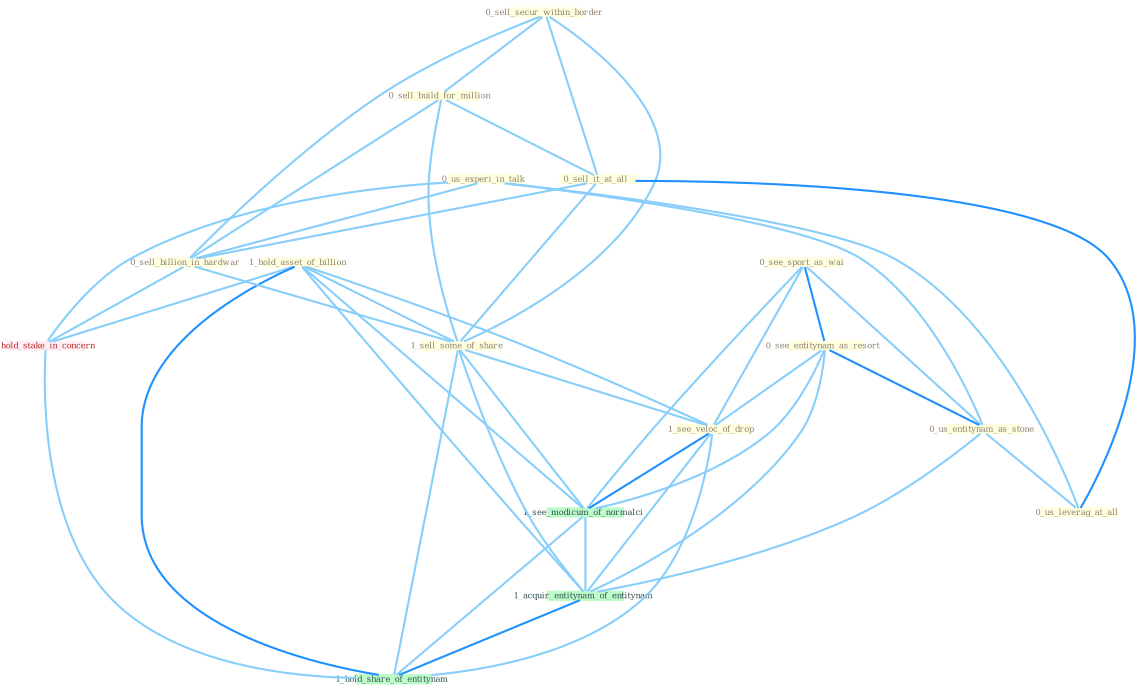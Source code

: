 Graph G{ 
    node
    [shape=polygon,style=filled,width=.5,height=.06,color="#BDFCC9",fixedsize=true,fontsize=4,
    fontcolor="#2f4f4f"];
    {node
    [color="#ffffe0", fontcolor="#8b7d6b"] "0_us_experi_in_talk " "0_sell_secur_within_border " "0_see_sport_as_wai " "0_sell_build_for_million " "0_sell_it_at_all " "1_hold_asset_of_billion " "0_sell_billion_in_hardwar " "1_sell_some_of_share " "0_see_entitynam_as_resort " "1_see_veloc_of_drop " "0_us_entitynam_as_stone " "0_us_leverag_at_all "}
{node [color="#fff0f5", fontcolor="#b22222"] "1_hold_stake_in_concern "}
edge [color="#B0E2FF"];

	"0_us_experi_in_talk " -- "0_sell_billion_in_hardwar " [w="1", color="#87cefa" ];
	"0_us_experi_in_talk " -- "0_us_entitynam_as_stone " [w="1", color="#87cefa" ];
	"0_us_experi_in_talk " -- "0_us_leverag_at_all " [w="1", color="#87cefa" ];
	"0_us_experi_in_talk " -- "1_hold_stake_in_concern " [w="1", color="#87cefa" ];
	"0_sell_secur_within_border " -- "0_sell_build_for_million " [w="1", color="#87cefa" ];
	"0_sell_secur_within_border " -- "0_sell_it_at_all " [w="1", color="#87cefa" ];
	"0_sell_secur_within_border " -- "0_sell_billion_in_hardwar " [w="1", color="#87cefa" ];
	"0_sell_secur_within_border " -- "1_sell_some_of_share " [w="1", color="#87cefa" ];
	"0_see_sport_as_wai " -- "0_see_entitynam_as_resort " [w="2", color="#1e90ff" , len=0.8];
	"0_see_sport_as_wai " -- "1_see_veloc_of_drop " [w="1", color="#87cefa" ];
	"0_see_sport_as_wai " -- "0_us_entitynam_as_stone " [w="1", color="#87cefa" ];
	"0_see_sport_as_wai " -- "1_see_modicum_of_normalci " [w="1", color="#87cefa" ];
	"0_sell_build_for_million " -- "0_sell_it_at_all " [w="1", color="#87cefa" ];
	"0_sell_build_for_million " -- "0_sell_billion_in_hardwar " [w="1", color="#87cefa" ];
	"0_sell_build_for_million " -- "1_sell_some_of_share " [w="1", color="#87cefa" ];
	"0_sell_it_at_all " -- "0_sell_billion_in_hardwar " [w="1", color="#87cefa" ];
	"0_sell_it_at_all " -- "1_sell_some_of_share " [w="1", color="#87cefa" ];
	"0_sell_it_at_all " -- "0_us_leverag_at_all " [w="2", color="#1e90ff" , len=0.8];
	"1_hold_asset_of_billion " -- "1_sell_some_of_share " [w="1", color="#87cefa" ];
	"1_hold_asset_of_billion " -- "1_see_veloc_of_drop " [w="1", color="#87cefa" ];
	"1_hold_asset_of_billion " -- "1_hold_stake_in_concern " [w="1", color="#87cefa" ];
	"1_hold_asset_of_billion " -- "1_see_modicum_of_normalci " [w="1", color="#87cefa" ];
	"1_hold_asset_of_billion " -- "1_acquir_entitynam_of_entitynam " [w="1", color="#87cefa" ];
	"1_hold_asset_of_billion " -- "1_hold_share_of_entitynam " [w="2", color="#1e90ff" , len=0.8];
	"0_sell_billion_in_hardwar " -- "1_sell_some_of_share " [w="1", color="#87cefa" ];
	"0_sell_billion_in_hardwar " -- "1_hold_stake_in_concern " [w="1", color="#87cefa" ];
	"1_sell_some_of_share " -- "1_see_veloc_of_drop " [w="1", color="#87cefa" ];
	"1_sell_some_of_share " -- "1_see_modicum_of_normalci " [w="1", color="#87cefa" ];
	"1_sell_some_of_share " -- "1_acquir_entitynam_of_entitynam " [w="1", color="#87cefa" ];
	"1_sell_some_of_share " -- "1_hold_share_of_entitynam " [w="1", color="#87cefa" ];
	"0_see_entitynam_as_resort " -- "1_see_veloc_of_drop " [w="1", color="#87cefa" ];
	"0_see_entitynam_as_resort " -- "0_us_entitynam_as_stone " [w="2", color="#1e90ff" , len=0.8];
	"0_see_entitynam_as_resort " -- "1_see_modicum_of_normalci " [w="1", color="#87cefa" ];
	"0_see_entitynam_as_resort " -- "1_acquir_entitynam_of_entitynam " [w="1", color="#87cefa" ];
	"1_see_veloc_of_drop " -- "1_see_modicum_of_normalci " [w="2", color="#1e90ff" , len=0.8];
	"1_see_veloc_of_drop " -- "1_acquir_entitynam_of_entitynam " [w="1", color="#87cefa" ];
	"1_see_veloc_of_drop " -- "1_hold_share_of_entitynam " [w="1", color="#87cefa" ];
	"0_us_entitynam_as_stone " -- "0_us_leverag_at_all " [w="1", color="#87cefa" ];
	"0_us_entitynam_as_stone " -- "1_acquir_entitynam_of_entitynam " [w="1", color="#87cefa" ];
	"1_hold_stake_in_concern " -- "1_hold_share_of_entitynam " [w="1", color="#87cefa" ];
	"1_see_modicum_of_normalci " -- "1_acquir_entitynam_of_entitynam " [w="1", color="#87cefa" ];
	"1_see_modicum_of_normalci " -- "1_hold_share_of_entitynam " [w="1", color="#87cefa" ];
	"1_acquir_entitynam_of_entitynam " -- "1_hold_share_of_entitynam " [w="2", color="#1e90ff" , len=0.8];
}